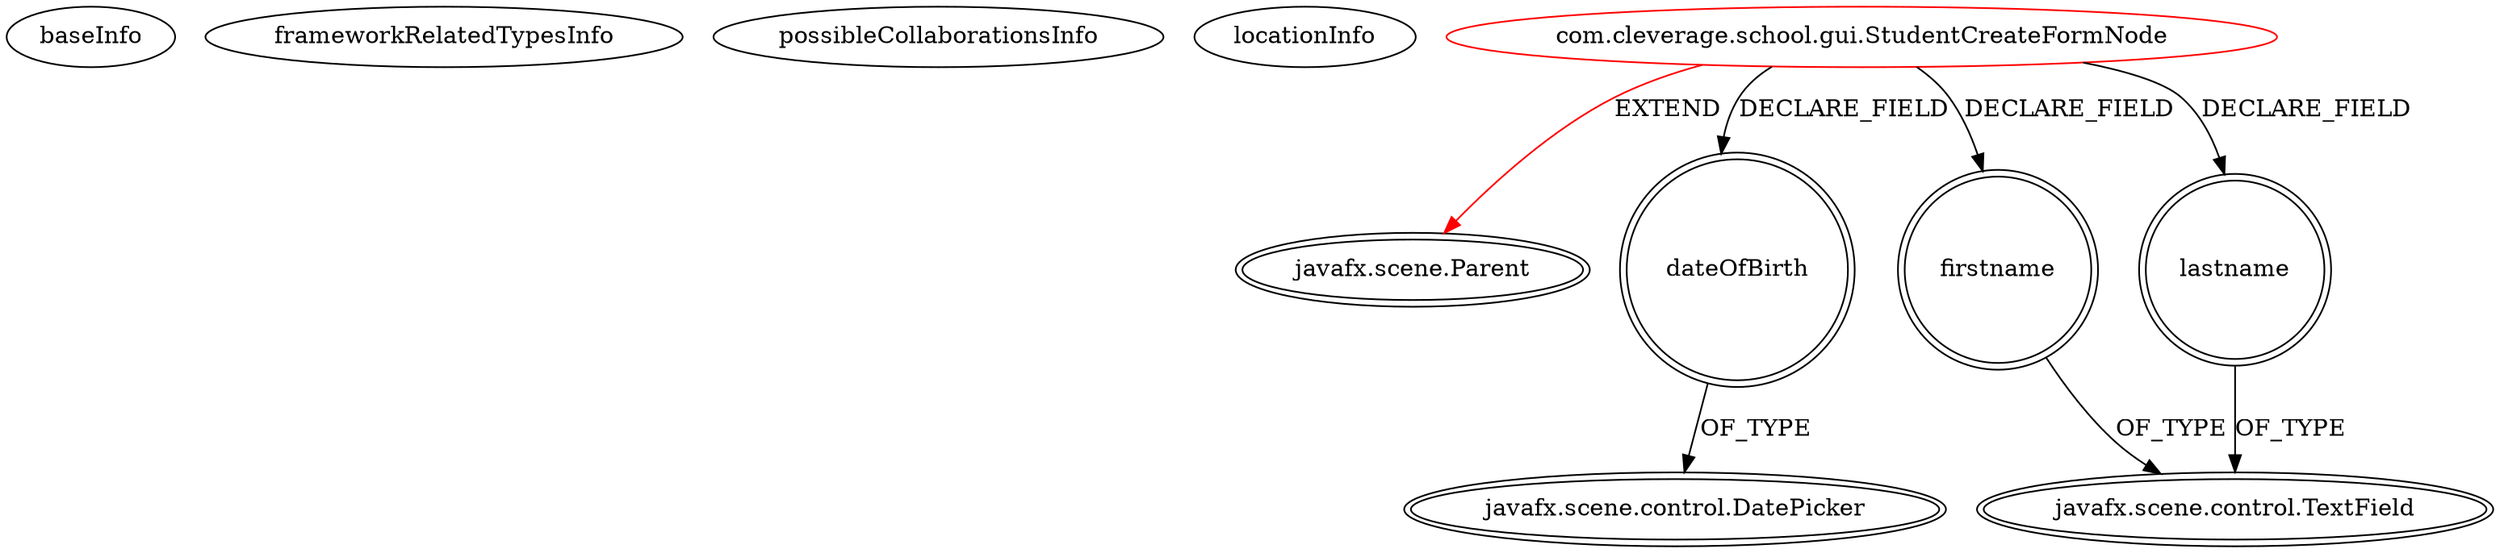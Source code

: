 digraph {
baseInfo[graphId=3807,category="extension_graph",isAnonymous=false,possibleRelation=false]
frameworkRelatedTypesInfo[0="javafx.scene.Parent"]
possibleCollaborationsInfo[]
locationInfo[projectName="olmetadavid-schoolbook",filePath="/olmetadavid-schoolbook/schoolbook-master/src/com/cleverage/school/gui/StudentCreateFormNode.java",contextSignature="StudentCreateFormNode",graphId="3807"]
0[label="com.cleverage.school.gui.StudentCreateFormNode",vertexType="ROOT_CLIENT_CLASS_DECLARATION",isFrameworkType=false,color=red]
1[label="javafx.scene.Parent",vertexType="FRAMEWORK_CLASS_TYPE",isFrameworkType=true,peripheries=2]
2[label="dateOfBirth",vertexType="FIELD_DECLARATION",isFrameworkType=true,peripheries=2,shape=circle]
3[label="javafx.scene.control.DatePicker",vertexType="FRAMEWORK_CLASS_TYPE",isFrameworkType=true,peripheries=2]
4[label="firstname",vertexType="FIELD_DECLARATION",isFrameworkType=true,peripheries=2,shape=circle]
5[label="javafx.scene.control.TextField",vertexType="FRAMEWORK_CLASS_TYPE",isFrameworkType=true,peripheries=2]
6[label="lastname",vertexType="FIELD_DECLARATION",isFrameworkType=true,peripheries=2,shape=circle]
0->1[label="EXTEND",color=red]
0->2[label="DECLARE_FIELD"]
2->3[label="OF_TYPE"]
0->4[label="DECLARE_FIELD"]
4->5[label="OF_TYPE"]
0->6[label="DECLARE_FIELD"]
6->5[label="OF_TYPE"]
}
